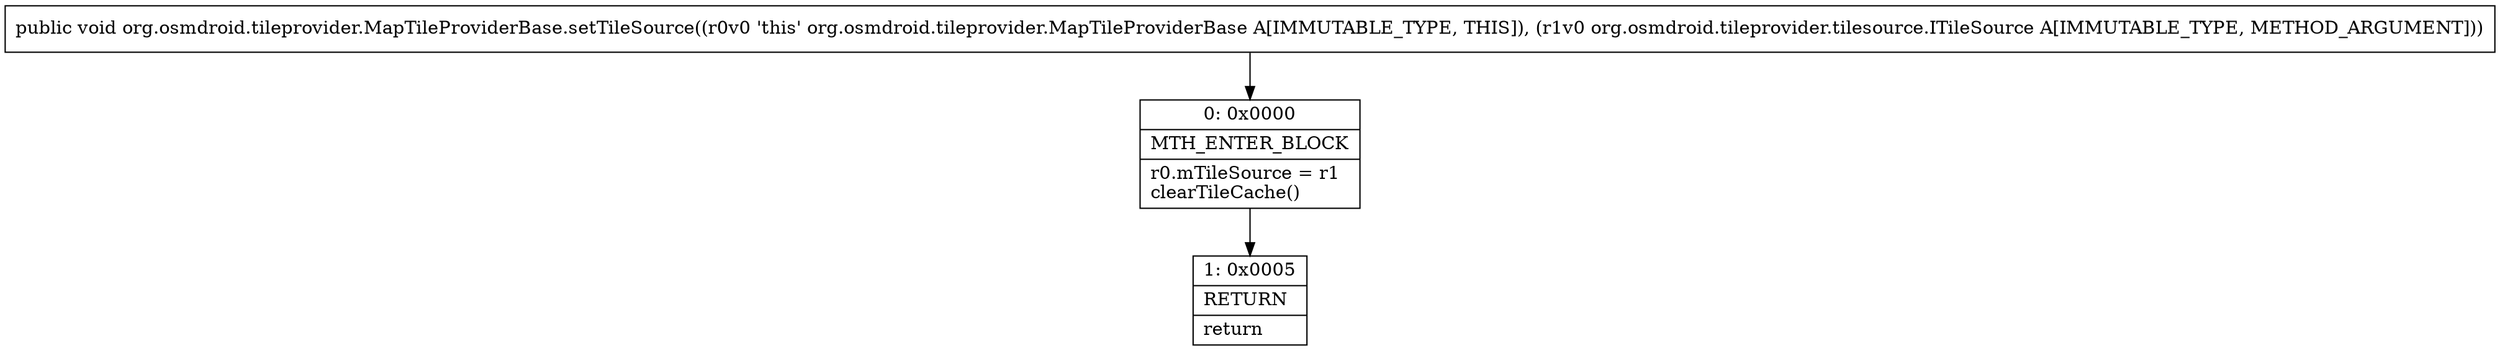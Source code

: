 digraph "CFG fororg.osmdroid.tileprovider.MapTileProviderBase.setTileSource(Lorg\/osmdroid\/tileprovider\/tilesource\/ITileSource;)V" {
Node_0 [shape=record,label="{0\:\ 0x0000|MTH_ENTER_BLOCK\l|r0.mTileSource = r1\lclearTileCache()\l}"];
Node_1 [shape=record,label="{1\:\ 0x0005|RETURN\l|return\l}"];
MethodNode[shape=record,label="{public void org.osmdroid.tileprovider.MapTileProviderBase.setTileSource((r0v0 'this' org.osmdroid.tileprovider.MapTileProviderBase A[IMMUTABLE_TYPE, THIS]), (r1v0 org.osmdroid.tileprovider.tilesource.ITileSource A[IMMUTABLE_TYPE, METHOD_ARGUMENT])) }"];
MethodNode -> Node_0;
Node_0 -> Node_1;
}

